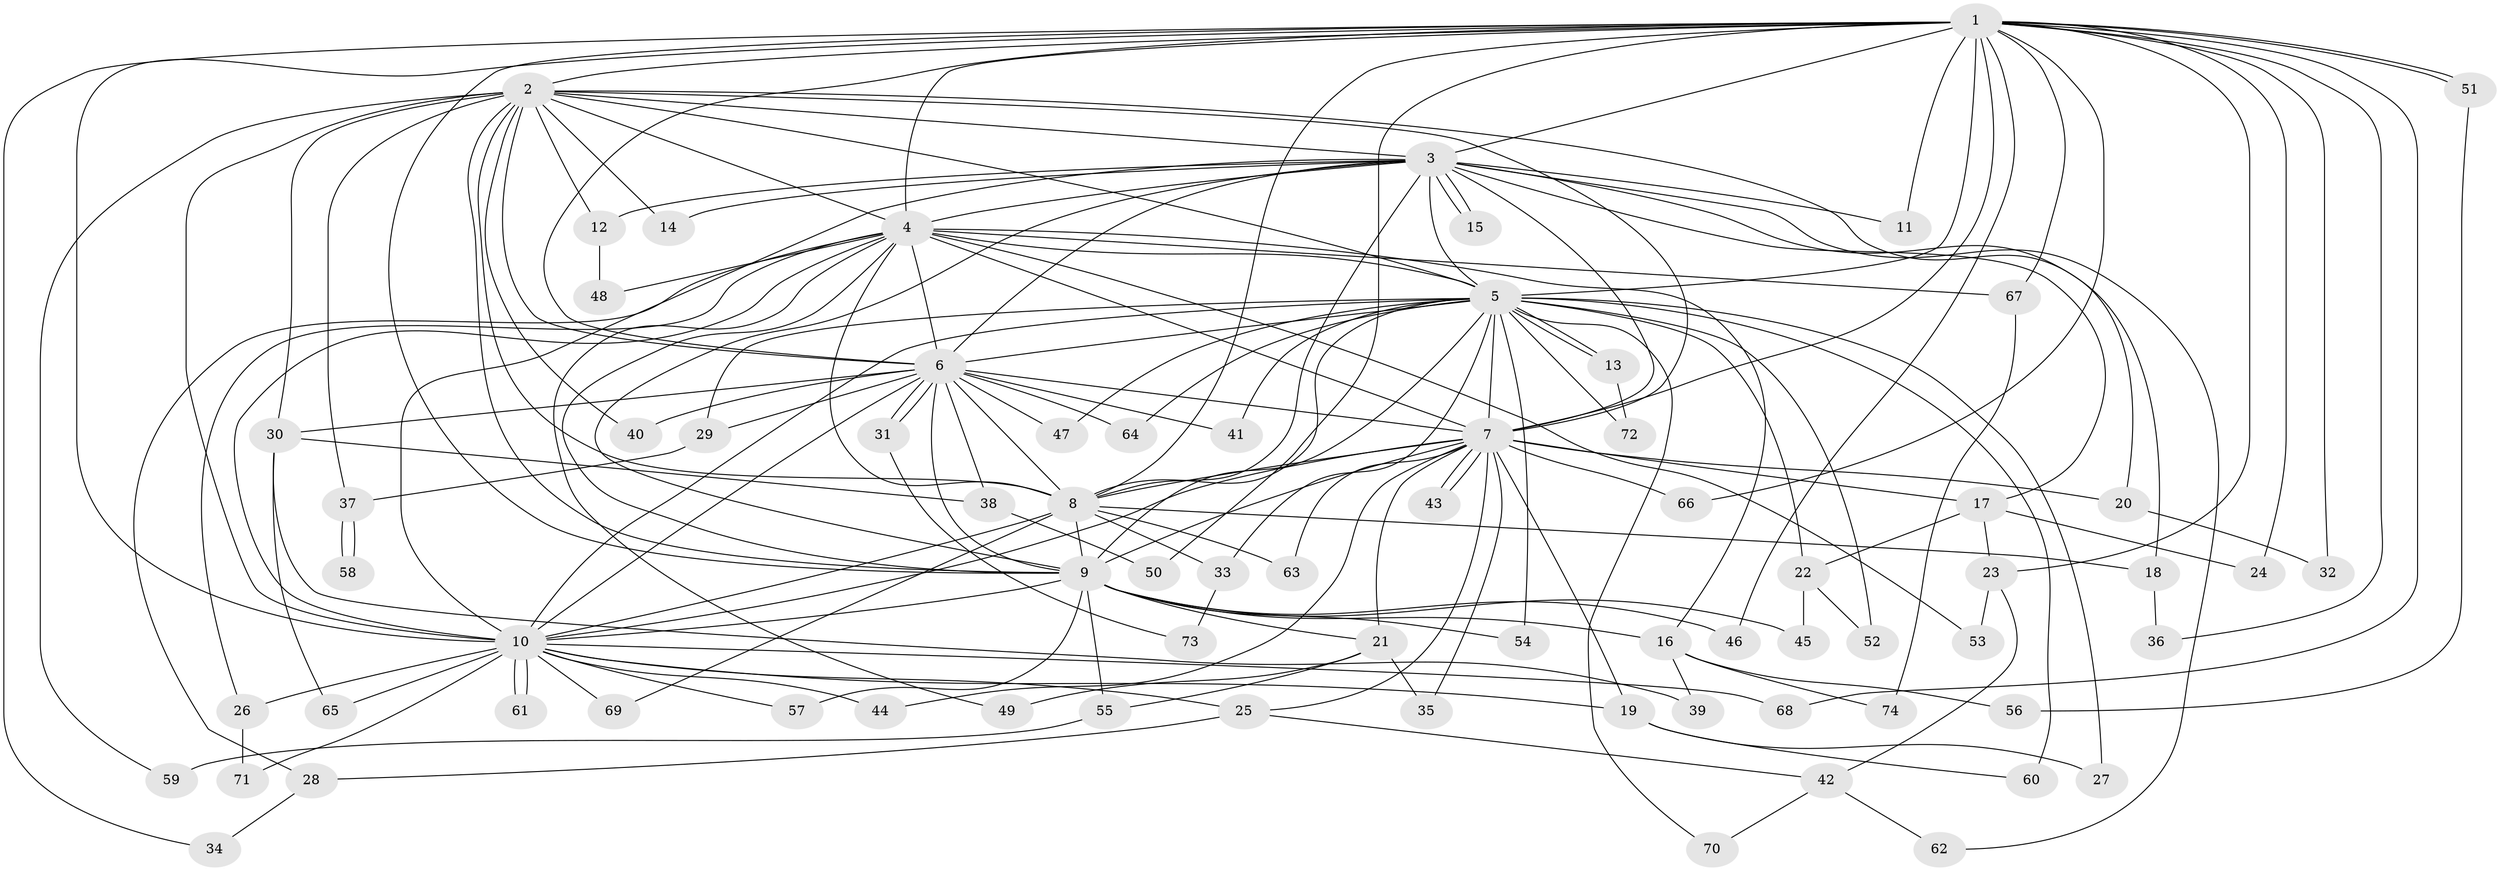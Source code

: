 // Generated by graph-tools (version 1.1) at 2025/01/03/09/25 03:01:14]
// undirected, 74 vertices, 173 edges
graph export_dot {
graph [start="1"]
  node [color=gray90,style=filled];
  1;
  2;
  3;
  4;
  5;
  6;
  7;
  8;
  9;
  10;
  11;
  12;
  13;
  14;
  15;
  16;
  17;
  18;
  19;
  20;
  21;
  22;
  23;
  24;
  25;
  26;
  27;
  28;
  29;
  30;
  31;
  32;
  33;
  34;
  35;
  36;
  37;
  38;
  39;
  40;
  41;
  42;
  43;
  44;
  45;
  46;
  47;
  48;
  49;
  50;
  51;
  52;
  53;
  54;
  55;
  56;
  57;
  58;
  59;
  60;
  61;
  62;
  63;
  64;
  65;
  66;
  67;
  68;
  69;
  70;
  71;
  72;
  73;
  74;
  1 -- 2;
  1 -- 3;
  1 -- 4;
  1 -- 5;
  1 -- 6;
  1 -- 7;
  1 -- 8;
  1 -- 9;
  1 -- 10;
  1 -- 11;
  1 -- 23;
  1 -- 24;
  1 -- 32;
  1 -- 34;
  1 -- 36;
  1 -- 46;
  1 -- 50;
  1 -- 51;
  1 -- 51;
  1 -- 66;
  1 -- 67;
  1 -- 68;
  2 -- 3;
  2 -- 4;
  2 -- 5;
  2 -- 6;
  2 -- 7;
  2 -- 8;
  2 -- 9;
  2 -- 10;
  2 -- 12;
  2 -- 14;
  2 -- 20;
  2 -- 30;
  2 -- 37;
  2 -- 40;
  2 -- 59;
  3 -- 4;
  3 -- 5;
  3 -- 6;
  3 -- 7;
  3 -- 8;
  3 -- 9;
  3 -- 10;
  3 -- 11;
  3 -- 12;
  3 -- 14;
  3 -- 15;
  3 -- 15;
  3 -- 17;
  3 -- 18;
  3 -- 62;
  4 -- 5;
  4 -- 6;
  4 -- 7;
  4 -- 8;
  4 -- 9;
  4 -- 10;
  4 -- 16;
  4 -- 26;
  4 -- 28;
  4 -- 48;
  4 -- 49;
  4 -- 53;
  4 -- 67;
  5 -- 6;
  5 -- 7;
  5 -- 8;
  5 -- 9;
  5 -- 10;
  5 -- 13;
  5 -- 13;
  5 -- 22;
  5 -- 27;
  5 -- 29;
  5 -- 33;
  5 -- 41;
  5 -- 47;
  5 -- 52;
  5 -- 54;
  5 -- 60;
  5 -- 64;
  5 -- 70;
  5 -- 72;
  6 -- 7;
  6 -- 8;
  6 -- 9;
  6 -- 10;
  6 -- 29;
  6 -- 30;
  6 -- 31;
  6 -- 31;
  6 -- 38;
  6 -- 40;
  6 -- 41;
  6 -- 47;
  6 -- 64;
  7 -- 8;
  7 -- 9;
  7 -- 10;
  7 -- 17;
  7 -- 19;
  7 -- 20;
  7 -- 21;
  7 -- 25;
  7 -- 35;
  7 -- 43;
  7 -- 43;
  7 -- 44;
  7 -- 63;
  7 -- 66;
  8 -- 9;
  8 -- 10;
  8 -- 18;
  8 -- 33;
  8 -- 63;
  8 -- 69;
  9 -- 10;
  9 -- 16;
  9 -- 21;
  9 -- 45;
  9 -- 46;
  9 -- 54;
  9 -- 55;
  9 -- 57;
  10 -- 19;
  10 -- 25;
  10 -- 26;
  10 -- 44;
  10 -- 57;
  10 -- 61;
  10 -- 61;
  10 -- 65;
  10 -- 68;
  10 -- 69;
  10 -- 71;
  12 -- 48;
  13 -- 72;
  16 -- 39;
  16 -- 56;
  16 -- 74;
  17 -- 22;
  17 -- 23;
  17 -- 24;
  18 -- 36;
  19 -- 27;
  19 -- 60;
  20 -- 32;
  21 -- 35;
  21 -- 49;
  21 -- 55;
  22 -- 45;
  22 -- 52;
  23 -- 42;
  23 -- 53;
  25 -- 28;
  25 -- 42;
  26 -- 71;
  28 -- 34;
  29 -- 37;
  30 -- 38;
  30 -- 39;
  30 -- 65;
  31 -- 73;
  33 -- 73;
  37 -- 58;
  37 -- 58;
  38 -- 50;
  42 -- 62;
  42 -- 70;
  51 -- 56;
  55 -- 59;
  67 -- 74;
}
